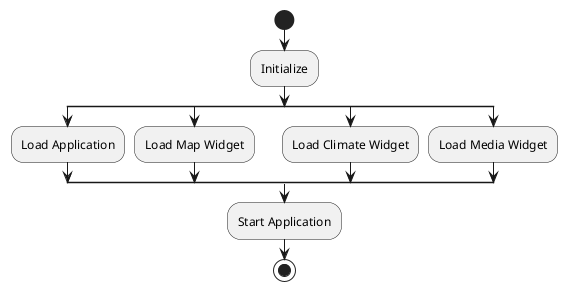 @startuml
skinparam Monochrome true



start
:Initialize;
split
  :Load Application;
split again
  :Load Map Widget;
split again
  :Load Climate Widget;
split again
  :Load Media Widget;
end split

:Start Application;


stop



@enduml